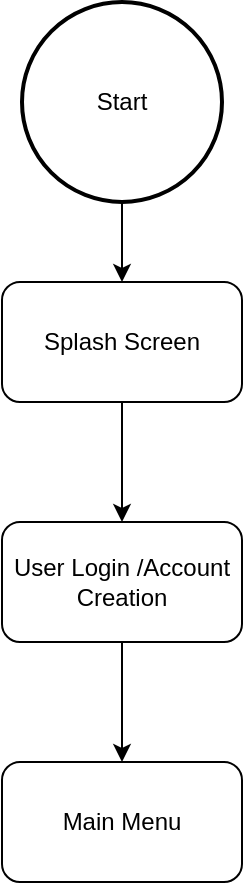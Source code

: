 <mxfile version="27.0.9">
  <diagram name="Page-1" id="3S_AirhRVsnqVReT5-ey">
    <mxGraphModel dx="1426" dy="848" grid="1" gridSize="10" guides="1" tooltips="1" connect="1" arrows="1" fold="1" page="1" pageScale="1" pageWidth="850" pageHeight="1100" math="0" shadow="0">
      <root>
        <mxCell id="0" />
        <mxCell id="1" parent="0" />
        <mxCell id="Rblh4r3qN3-5NLPivXeo-5" style="edgeStyle=orthogonalEdgeStyle;rounded=0;orthogonalLoop=1;jettySize=auto;html=1;" edge="1" parent="1" source="Rblh4r3qN3-5NLPivXeo-1" target="Rblh4r3qN3-5NLPivXeo-4">
          <mxGeometry relative="1" as="geometry" />
        </mxCell>
        <mxCell id="Rblh4r3qN3-5NLPivXeo-1" value="Splash Screen" style="rounded=1;whiteSpace=wrap;html=1;" vertex="1" parent="1">
          <mxGeometry x="365" y="400" width="120" height="60" as="geometry" />
        </mxCell>
        <mxCell id="Rblh4r3qN3-5NLPivXeo-3" style="edgeStyle=orthogonalEdgeStyle;rounded=0;orthogonalLoop=1;jettySize=auto;html=1;entryX=0.5;entryY=0;entryDx=0;entryDy=0;" edge="1" parent="1" source="Rblh4r3qN3-5NLPivXeo-2" target="Rblh4r3qN3-5NLPivXeo-1">
          <mxGeometry relative="1" as="geometry" />
        </mxCell>
        <mxCell id="Rblh4r3qN3-5NLPivXeo-2" value="Start" style="strokeWidth=2;html=1;shape=mxgraph.flowchart.start_2;whiteSpace=wrap;" vertex="1" parent="1">
          <mxGeometry x="375" y="260" width="100" height="100" as="geometry" />
        </mxCell>
        <mxCell id="Rblh4r3qN3-5NLPivXeo-7" style="edgeStyle=orthogonalEdgeStyle;rounded=0;orthogonalLoop=1;jettySize=auto;html=1;" edge="1" parent="1" source="Rblh4r3qN3-5NLPivXeo-4" target="Rblh4r3qN3-5NLPivXeo-6">
          <mxGeometry relative="1" as="geometry" />
        </mxCell>
        <mxCell id="Rblh4r3qN3-5NLPivXeo-4" value="User Login /Account Creation" style="rounded=1;whiteSpace=wrap;html=1;" vertex="1" parent="1">
          <mxGeometry x="365" y="520" width="120" height="60" as="geometry" />
        </mxCell>
        <mxCell id="Rblh4r3qN3-5NLPivXeo-6" value="Main Menu" style="rounded=1;whiteSpace=wrap;html=1;" vertex="1" parent="1">
          <mxGeometry x="365" y="640" width="120" height="60" as="geometry" />
        </mxCell>
      </root>
    </mxGraphModel>
  </diagram>
</mxfile>
